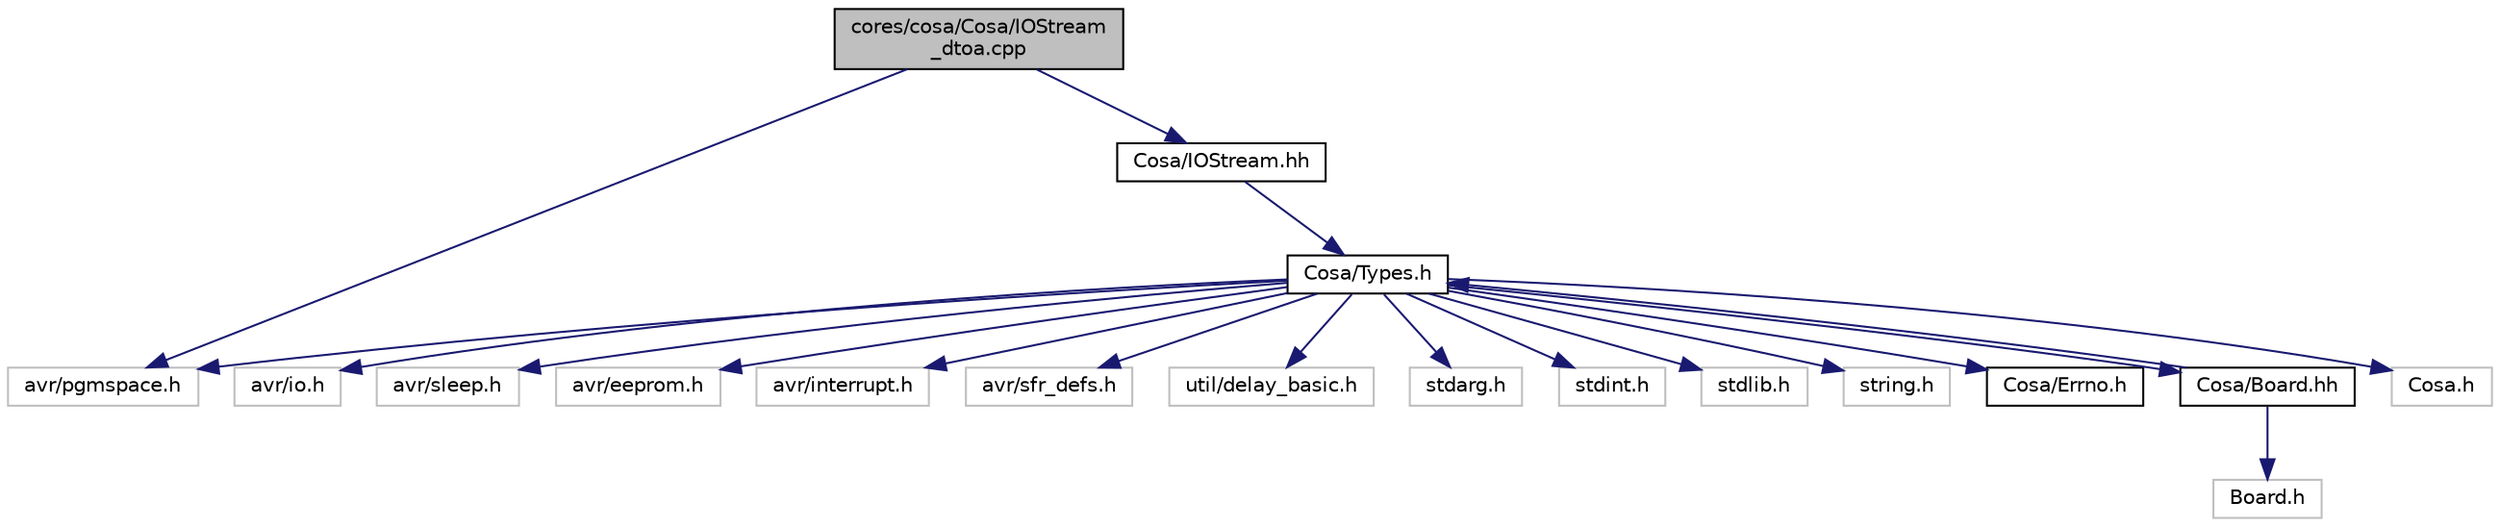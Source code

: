 digraph "cores/cosa/Cosa/IOStream_dtoa.cpp"
{
  edge [fontname="Helvetica",fontsize="10",labelfontname="Helvetica",labelfontsize="10"];
  node [fontname="Helvetica",fontsize="10",shape=record];
  Node1 [label="cores/cosa/Cosa/IOStream\l_dtoa.cpp",height=0.2,width=0.4,color="black", fillcolor="grey75", style="filled", fontcolor="black"];
  Node1 -> Node2 [color="midnightblue",fontsize="10",style="solid",fontname="Helvetica"];
  Node2 [label="Cosa/IOStream.hh",height=0.2,width=0.4,color="black", fillcolor="white", style="filled",URL="$d0/dcf/IOStream_8hh.html"];
  Node2 -> Node3 [color="midnightblue",fontsize="10",style="solid",fontname="Helvetica"];
  Node3 [label="Cosa/Types.h",height=0.2,width=0.4,color="black", fillcolor="white", style="filled",URL="$d7/df8/Types_8h.html"];
  Node3 -> Node4 [color="midnightblue",fontsize="10",style="solid",fontname="Helvetica"];
  Node4 [label="avr/io.h",height=0.2,width=0.4,color="grey75", fillcolor="white", style="filled"];
  Node3 -> Node5 [color="midnightblue",fontsize="10",style="solid",fontname="Helvetica"];
  Node5 [label="avr/sleep.h",height=0.2,width=0.4,color="grey75", fillcolor="white", style="filled"];
  Node3 -> Node6 [color="midnightblue",fontsize="10",style="solid",fontname="Helvetica"];
  Node6 [label="avr/eeprom.h",height=0.2,width=0.4,color="grey75", fillcolor="white", style="filled"];
  Node3 -> Node7 [color="midnightblue",fontsize="10",style="solid",fontname="Helvetica"];
  Node7 [label="avr/interrupt.h",height=0.2,width=0.4,color="grey75", fillcolor="white", style="filled"];
  Node3 -> Node8 [color="midnightblue",fontsize="10",style="solid",fontname="Helvetica"];
  Node8 [label="avr/pgmspace.h",height=0.2,width=0.4,color="grey75", fillcolor="white", style="filled"];
  Node3 -> Node9 [color="midnightblue",fontsize="10",style="solid",fontname="Helvetica"];
  Node9 [label="avr/sfr_defs.h",height=0.2,width=0.4,color="grey75", fillcolor="white", style="filled"];
  Node3 -> Node10 [color="midnightblue",fontsize="10",style="solid",fontname="Helvetica"];
  Node10 [label="util/delay_basic.h",height=0.2,width=0.4,color="grey75", fillcolor="white", style="filled"];
  Node3 -> Node11 [color="midnightblue",fontsize="10",style="solid",fontname="Helvetica"];
  Node11 [label="stdarg.h",height=0.2,width=0.4,color="grey75", fillcolor="white", style="filled"];
  Node3 -> Node12 [color="midnightblue",fontsize="10",style="solid",fontname="Helvetica"];
  Node12 [label="stdint.h",height=0.2,width=0.4,color="grey75", fillcolor="white", style="filled"];
  Node3 -> Node13 [color="midnightblue",fontsize="10",style="solid",fontname="Helvetica"];
  Node13 [label="stdlib.h",height=0.2,width=0.4,color="grey75", fillcolor="white", style="filled"];
  Node3 -> Node14 [color="midnightblue",fontsize="10",style="solid",fontname="Helvetica"];
  Node14 [label="string.h",height=0.2,width=0.4,color="grey75", fillcolor="white", style="filled"];
  Node3 -> Node15 [color="midnightblue",fontsize="10",style="solid",fontname="Helvetica"];
  Node15 [label="Cosa/Errno.h",height=0.2,width=0.4,color="black", fillcolor="white", style="filled",URL="$da/d5c/Errno_8h.html"];
  Node3 -> Node16 [color="midnightblue",fontsize="10",style="solid",fontname="Helvetica"];
  Node16 [label="Cosa/Board.hh",height=0.2,width=0.4,color="black", fillcolor="white", style="filled",URL="$df/d31/Board_8hh.html"];
  Node16 -> Node3 [color="midnightblue",fontsize="10",style="solid",fontname="Helvetica"];
  Node16 -> Node17 [color="midnightblue",fontsize="10",style="solid",fontname="Helvetica"];
  Node17 [label="Board.h",height=0.2,width=0.4,color="grey75", fillcolor="white", style="filled"];
  Node3 -> Node18 [color="midnightblue",fontsize="10",style="solid",fontname="Helvetica"];
  Node18 [label="Cosa.h",height=0.2,width=0.4,color="grey75", fillcolor="white", style="filled"];
  Node1 -> Node8 [color="midnightblue",fontsize="10",style="solid",fontname="Helvetica"];
}
